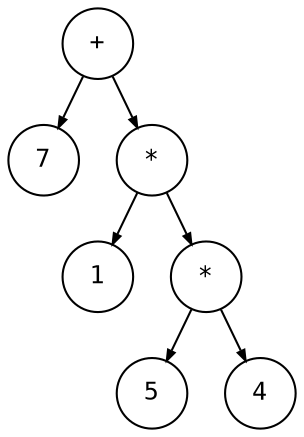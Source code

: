 digraph astgraph {
  node [shape=circle, fontsize=12, fontname="Courier", height=.1];
  ranksep=.3;
  edge [arrowsize=.5]

  node1 [label="+"]
  node2 [label="7"]
  node3 [label="*"]
  node4 [label="1"]
  node5 [label="*"]
  node6 [label="5"]
  node7 [label="4"]
  node5 -> node6
  node5 -> node7
  node3 -> node4
  node3 -> node5
  node1 -> node2
  node1 -> node3
}
